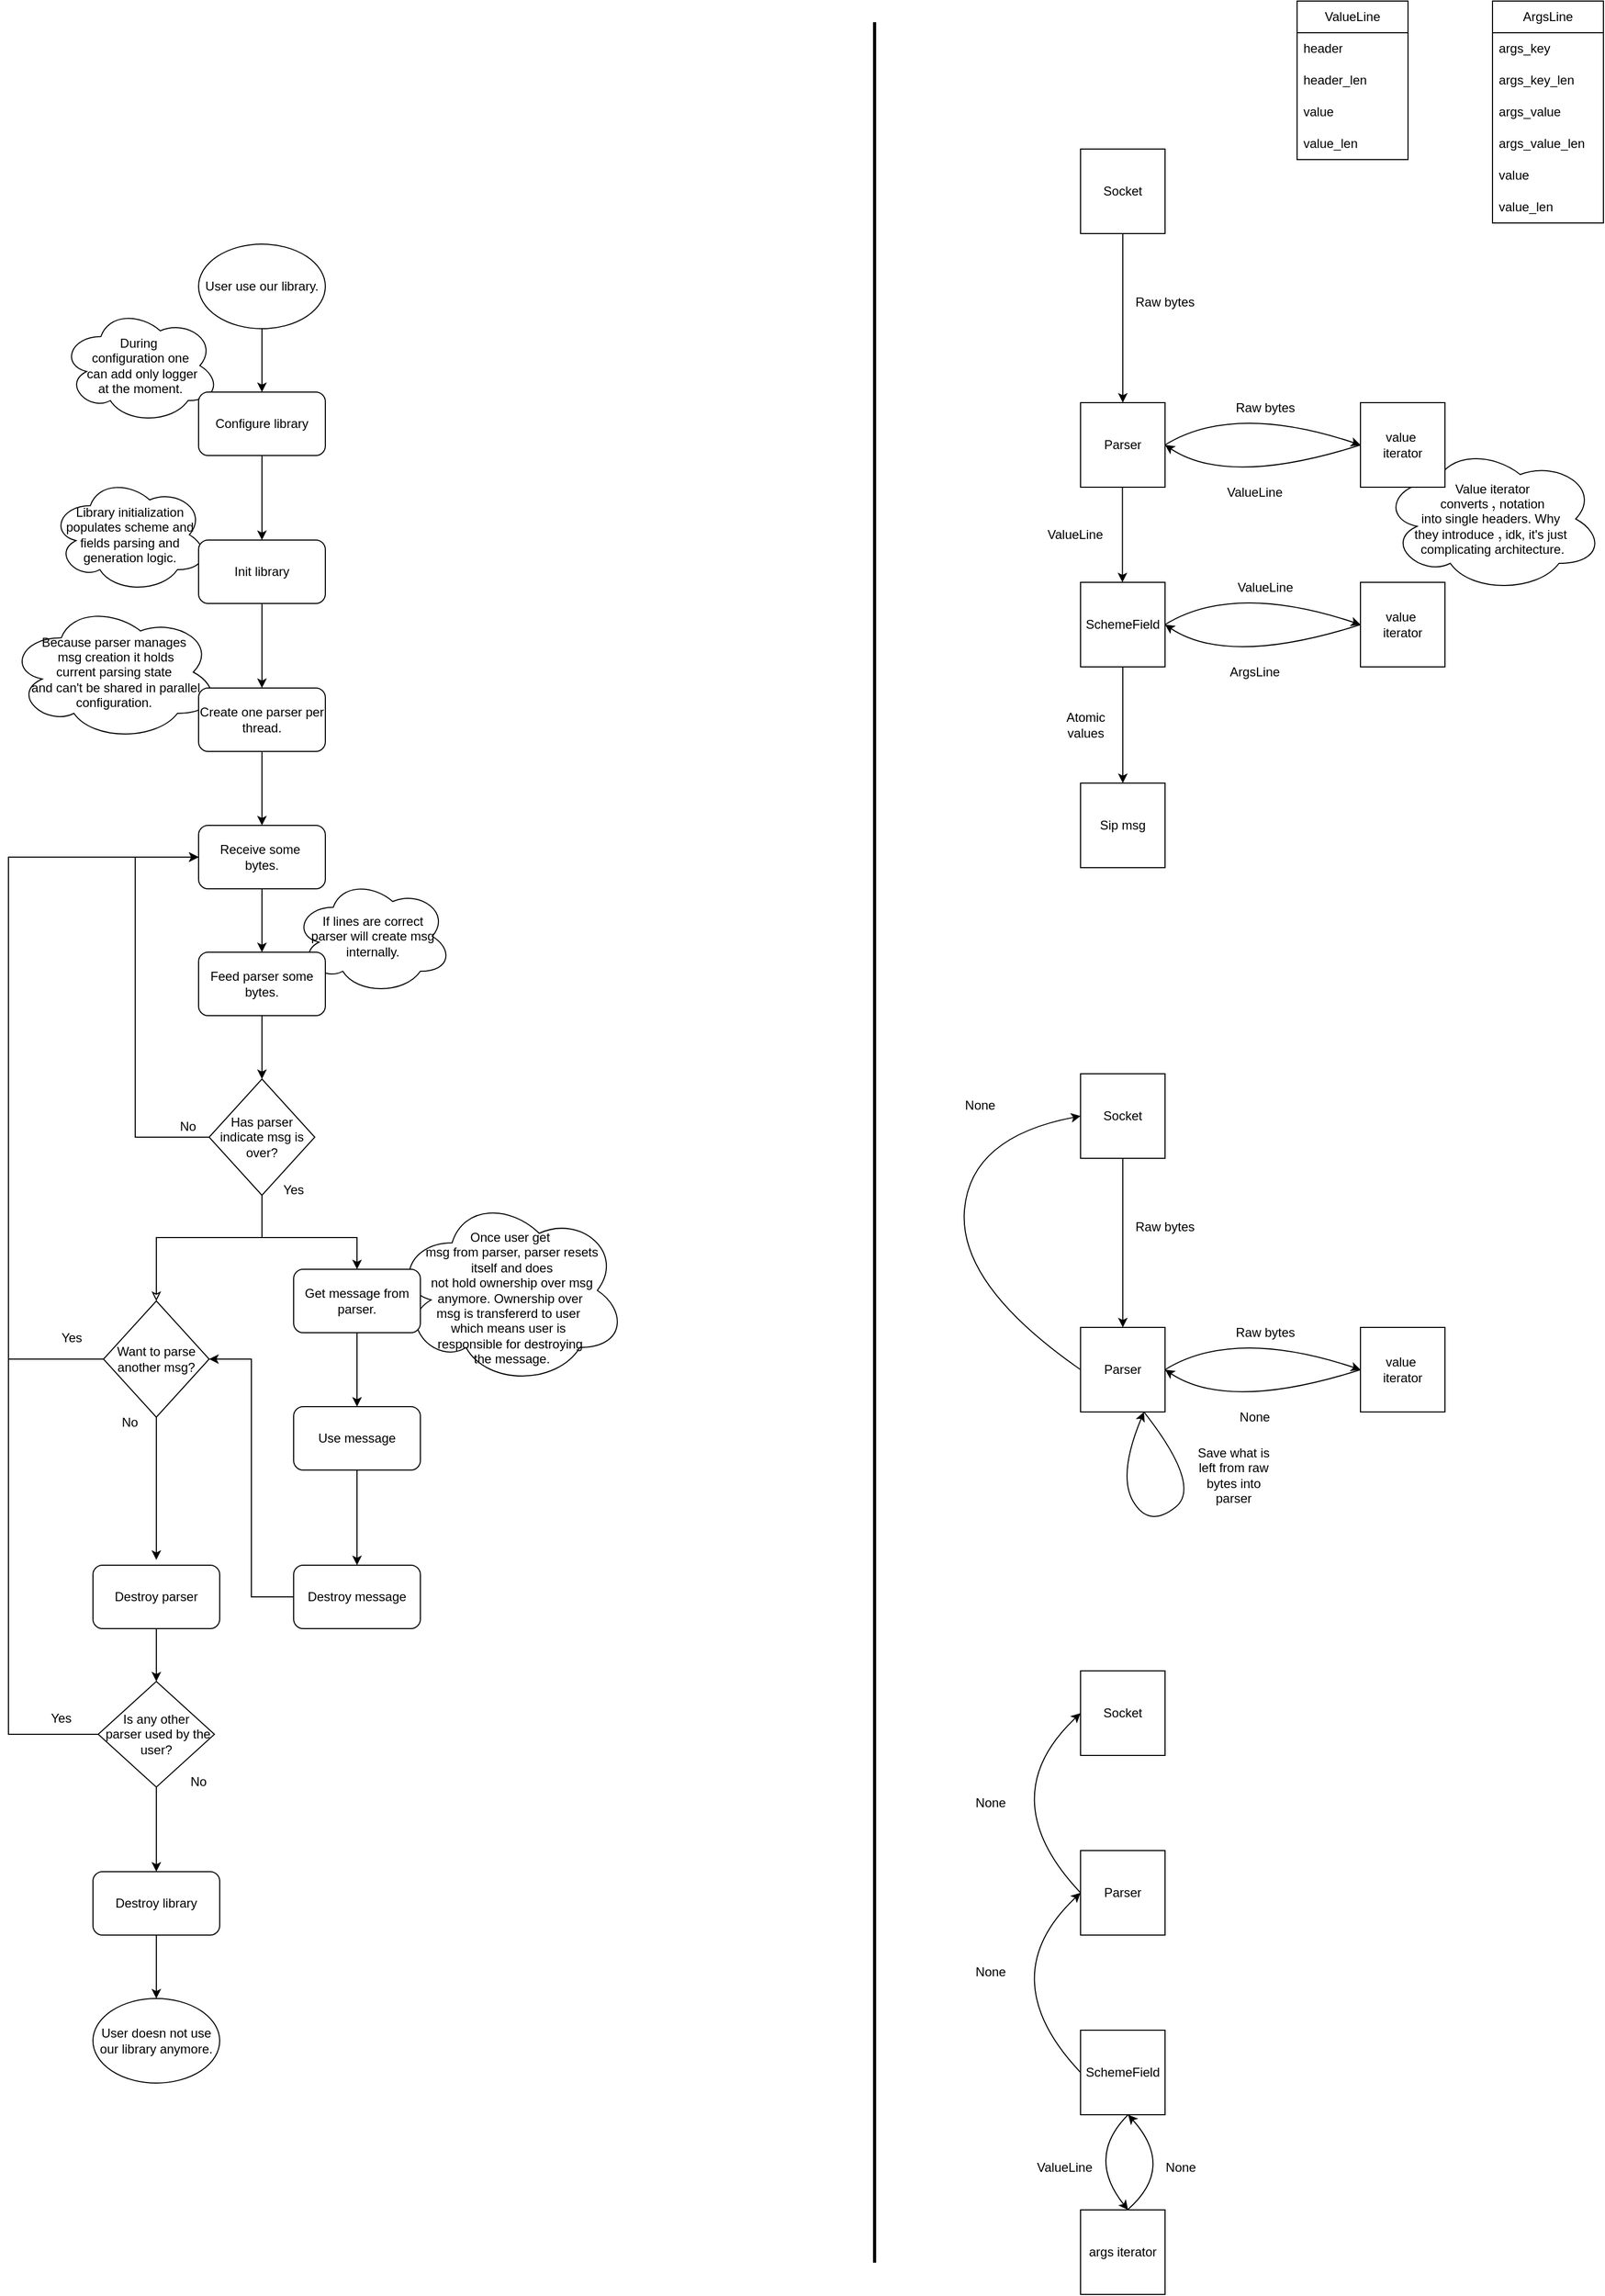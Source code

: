 <mxfile version="27.0.4">
  <diagram name="Parse" id="ZKBCoRI4lpfDGy-4syBj">
    <mxGraphModel dx="2318" dy="1918" grid="1" gridSize="10" guides="1" tooltips="1" connect="1" arrows="1" fold="1" page="1" pageScale="1" pageWidth="850" pageHeight="1100" math="0" shadow="0">
      <root>
        <mxCell id="0" />
        <mxCell id="1" parent="0" />
        <mxCell id="raDAFkKPr205OreLMAkA-1" value="Value iterator&lt;div&gt;&amp;nbsp;converts `,` notation&amp;nbsp;&lt;/div&gt;&lt;div&gt;into single headers. Why&amp;nbsp;&lt;/div&gt;&lt;div&gt;they introduce `,` idk, it&#39;s just&amp;nbsp;&lt;/div&gt;&lt;div&gt;complicating architecture.&lt;/div&gt;" style="ellipse;shape=cloud;whiteSpace=wrap;html=1;" vertex="1" parent="1">
          <mxGeometry x="600" y="440" width="210" height="140" as="geometry" />
        </mxCell>
        <mxCell id="w6QvwMustZXX6lFKVsSo-62" value="&lt;div&gt;&lt;br&gt;&lt;/div&gt;&lt;div&gt;&lt;span style=&quot;background-color: transparent; color: light-dark(rgb(0, 0, 0), rgb(255, 255, 255));&quot;&gt;Once user get&lt;/span&gt;&lt;/div&gt;&lt;div&gt;&lt;span style=&quot;background-color: transparent; color: light-dark(rgb(0, 0, 0), rgb(255, 255, 255));&quot;&gt;&amp;nbsp;msg from parser,&amp;nbsp;&lt;/span&gt;&lt;span style=&quot;background-color: transparent; color: light-dark(rgb(0, 0, 0), rgb(255, 255, 255));&quot;&gt;parser resets&lt;/span&gt;&lt;/div&gt;&lt;div&gt;&lt;span style=&quot;background-color: transparent; color: light-dark(rgb(0, 0, 0), rgb(255, 255, 255));&quot;&gt;&amp;nbsp;itself and does&lt;/span&gt;&lt;/div&gt;&lt;div&gt;&amp;nbsp;not hold ownership over msg&lt;/div&gt;&lt;div&gt;&amp;nbsp;anymore. Ownership over&amp;nbsp;&lt;/div&gt;&lt;div&gt;msg is transfererd to user&amp;nbsp;&lt;/div&gt;&lt;div&gt;which means user is&amp;nbsp;&lt;/div&gt;&lt;div&gt;responsible&amp;nbsp;&lt;span style=&quot;background-color: transparent; color: light-dark(rgb(0, 0, 0), rgb(255, 255, 255));&quot;&gt;for destroying&lt;/span&gt;&lt;/div&gt;&lt;div&gt;&lt;span style=&quot;background-color: transparent; color: light-dark(rgb(0, 0, 0), rgb(255, 255, 255));&quot;&gt;&amp;nbsp;the message.&lt;/span&gt;&lt;/div&gt;" style="ellipse;shape=cloud;whiteSpace=wrap;html=1;" parent="1" vertex="1">
          <mxGeometry x="-335" y="1150" width="220" height="180" as="geometry" />
        </mxCell>
        <mxCell id="w6QvwMustZXX6lFKVsSo-14" value="&lt;div&gt;&lt;br&gt;&lt;/div&gt;Because parser&amp;nbsp;&lt;span style=&quot;background-color: transparent; color: light-dark(rgb(0, 0, 0), rgb(255, 255, 255));&quot;&gt;manages&lt;/span&gt;&lt;div&gt;&lt;span style=&quot;background-color: transparent; color: light-dark(rgb(0, 0, 0), rgb(255, 255, 255));&quot;&gt;&amp;nbsp;msg&amp;nbsp;&lt;/span&gt;&lt;span style=&quot;background-color: transparent; color: light-dark(rgb(0, 0, 0), rgb(255, 255, 255));&quot;&gt;creation it holds&lt;/span&gt;&lt;div&gt;&lt;span style=&quot;background-color: transparent; color: light-dark(rgb(0, 0, 0), rgb(255, 255, 255));&quot;&gt;current parsing state&lt;/span&gt;&lt;/div&gt;&lt;div&gt;&lt;span style=&quot;background-color: transparent; color: light-dark(rgb(0, 0, 0), rgb(255, 255, 255));&quot;&gt;&amp;nbsp;and can&#39;t be shared in parallel&lt;/span&gt;&lt;/div&gt;&lt;div&gt;&lt;span style=&quot;background-color: transparent; color: light-dark(rgb(0, 0, 0), rgb(255, 255, 255));&quot;&gt;configuration.&lt;/span&gt;&lt;/div&gt;&lt;div&gt;&lt;div&gt;&lt;br&gt;&lt;/div&gt;&lt;/div&gt;&lt;/div&gt;" style="ellipse;shape=cloud;whiteSpace=wrap;html=1;" parent="1" vertex="1">
          <mxGeometry x="-700" y="590" width="200" height="130" as="geometry" />
        </mxCell>
        <mxCell id="w6QvwMustZXX6lFKVsSo-7" value="Library initialization populates scheme and fields parsing and generation logic." style="ellipse;shape=cloud;whiteSpace=wrap;html=1;" parent="1" vertex="1">
          <mxGeometry x="-660" y="470" width="150" height="110" as="geometry" />
        </mxCell>
        <mxCell id="w6QvwMustZXX6lFKVsSo-4" value="During&amp;nbsp;&lt;div&gt;configuration one&lt;/div&gt;&lt;div&gt;&amp;nbsp;can add only&lt;span style=&quot;background-color: transparent; color: light-dark(rgb(0, 0, 0), rgb(255, 255, 255));&quot;&gt;&amp;nbsp;logger&lt;/span&gt;&lt;/div&gt;&lt;div&gt;&lt;div&gt;at the moment.&lt;/div&gt;&lt;/div&gt;" style="ellipse;shape=cloud;whiteSpace=wrap;html=1;" parent="1" vertex="1">
          <mxGeometry x="-650" y="310" width="150" height="110" as="geometry" />
        </mxCell>
        <mxCell id="w6QvwMustZXX6lFKVsSo-3" value="" style="edgeStyle=orthogonalEdgeStyle;rounded=0;orthogonalLoop=1;jettySize=auto;html=1;" parent="1" source="w6QvwMustZXX6lFKVsSo-1" target="w6QvwMustZXX6lFKVsSo-2" edge="1">
          <mxGeometry relative="1" as="geometry" />
        </mxCell>
        <mxCell id="w6QvwMustZXX6lFKVsSo-1" value="User use our library." style="ellipse;whiteSpace=wrap;html=1;" parent="1" vertex="1">
          <mxGeometry x="-520" y="250" width="120" height="80" as="geometry" />
        </mxCell>
        <mxCell id="w6QvwMustZXX6lFKVsSo-6" value="" style="edgeStyle=orthogonalEdgeStyle;rounded=0;orthogonalLoop=1;jettySize=auto;html=1;" parent="1" source="w6QvwMustZXX6lFKVsSo-2" target="w6QvwMustZXX6lFKVsSo-5" edge="1">
          <mxGeometry relative="1" as="geometry" />
        </mxCell>
        <mxCell id="w6QvwMustZXX6lFKVsSo-2" value="Configure library" style="rounded=1;whiteSpace=wrap;html=1;" parent="1" vertex="1">
          <mxGeometry x="-520" y="390" width="120" height="60" as="geometry" />
        </mxCell>
        <mxCell id="w6QvwMustZXX6lFKVsSo-13" value="" style="edgeStyle=orthogonalEdgeStyle;rounded=0;orthogonalLoop=1;jettySize=auto;html=1;" parent="1" source="w6QvwMustZXX6lFKVsSo-5" target="w6QvwMustZXX6lFKVsSo-11" edge="1">
          <mxGeometry relative="1" as="geometry" />
        </mxCell>
        <mxCell id="w6QvwMustZXX6lFKVsSo-5" value="Init library" style="rounded=1;whiteSpace=wrap;html=1;" parent="1" vertex="1">
          <mxGeometry x="-520" y="530" width="120" height="60" as="geometry" />
        </mxCell>
        <mxCell id="w6QvwMustZXX6lFKVsSo-26" value="" style="edgeStyle=orthogonalEdgeStyle;rounded=0;orthogonalLoop=1;jettySize=auto;html=1;" parent="1" source="w6QvwMustZXX6lFKVsSo-11" target="w6QvwMustZXX6lFKVsSo-19" edge="1">
          <mxGeometry relative="1" as="geometry" />
        </mxCell>
        <mxCell id="w6QvwMustZXX6lFKVsSo-11" value="Create one parser per thread." style="rounded=1;whiteSpace=wrap;html=1;" parent="1" vertex="1">
          <mxGeometry x="-520" y="670" width="120" height="60" as="geometry" />
        </mxCell>
        <mxCell id="w6QvwMustZXX6lFKVsSo-18" value="If lines are correct&lt;div&gt;parser will create msg internally.&lt;/div&gt;" style="ellipse;shape=cloud;whiteSpace=wrap;html=1;" parent="1" vertex="1">
          <mxGeometry x="-430" y="850" width="150" height="110" as="geometry" />
        </mxCell>
        <mxCell id="w6QvwMustZXX6lFKVsSo-27" value="" style="edgeStyle=orthogonalEdgeStyle;rounded=0;orthogonalLoop=1;jettySize=auto;html=1;" parent="1" source="w6QvwMustZXX6lFKVsSo-19" target="w6QvwMustZXX6lFKVsSo-20" edge="1">
          <mxGeometry relative="1" as="geometry" />
        </mxCell>
        <mxCell id="w6QvwMustZXX6lFKVsSo-19" value="Receive some&amp;nbsp;&lt;div&gt;bytes.&lt;/div&gt;" style="rounded=1;whiteSpace=wrap;html=1;" parent="1" vertex="1">
          <mxGeometry x="-520" y="800" width="120" height="60" as="geometry" />
        </mxCell>
        <mxCell id="w6QvwMustZXX6lFKVsSo-28" value="" style="edgeStyle=orthogonalEdgeStyle;rounded=0;orthogonalLoop=1;jettySize=auto;html=1;" parent="1" source="w6QvwMustZXX6lFKVsSo-20" target="w6QvwMustZXX6lFKVsSo-21" edge="1">
          <mxGeometry relative="1" as="geometry" />
        </mxCell>
        <mxCell id="w6QvwMustZXX6lFKVsSo-20" value="Feed parser some bytes." style="rounded=1;whiteSpace=wrap;html=1;" parent="1" vertex="1">
          <mxGeometry x="-520" y="920" width="120" height="60" as="geometry" />
        </mxCell>
        <mxCell id="w6QvwMustZXX6lFKVsSo-25" value="" style="edgeStyle=orthogonalEdgeStyle;rounded=0;orthogonalLoop=1;jettySize=auto;html=1;entryX=0;entryY=0.5;entryDx=0;entryDy=0;" parent="1" source="w6QvwMustZXX6lFKVsSo-21" target="w6QvwMustZXX6lFKVsSo-19" edge="1">
          <mxGeometry relative="1" as="geometry">
            <mxPoint x="-640" y="1095" as="targetPoint" />
            <Array as="points">
              <mxPoint x="-580" y="1095" />
              <mxPoint x="-580" y="830" />
            </Array>
          </mxGeometry>
        </mxCell>
        <mxCell id="w6QvwMustZXX6lFKVsSo-35" value="" style="edgeStyle=orthogonalEdgeStyle;rounded=0;orthogonalLoop=1;jettySize=auto;html=1;" parent="1" source="w6QvwMustZXX6lFKVsSo-21" target="w6QvwMustZXX6lFKVsSo-34" edge="1">
          <mxGeometry relative="1" as="geometry">
            <Array as="points">
              <mxPoint x="-460" y="1190" />
              <mxPoint x="-370" y="1190" />
            </Array>
          </mxGeometry>
        </mxCell>
        <mxCell id="w6QvwMustZXX6lFKVsSo-21" value="Has parser indicate msg is over?" style="rhombus;whiteSpace=wrap;html=1;" parent="1" vertex="1">
          <mxGeometry x="-510" y="1040" width="100" height="110" as="geometry" />
        </mxCell>
        <mxCell id="w6QvwMustZXX6lFKVsSo-29" value="No" style="text;html=1;align=center;verticalAlign=middle;whiteSpace=wrap;rounded=0;" parent="1" vertex="1">
          <mxGeometry x="-560" y="1070" width="60" height="30" as="geometry" />
        </mxCell>
        <mxCell id="w6QvwMustZXX6lFKVsSo-77" value="" style="edgeStyle=orthogonalEdgeStyle;rounded=0;orthogonalLoop=1;jettySize=auto;html=1;" parent="1" source="w6QvwMustZXX6lFKVsSo-34" target="w6QvwMustZXX6lFKVsSo-43" edge="1">
          <mxGeometry relative="1" as="geometry">
            <mxPoint x="-370" y="1390" as="targetPoint" />
          </mxGeometry>
        </mxCell>
        <mxCell id="w6QvwMustZXX6lFKVsSo-34" value="Get message from parser." style="rounded=1;whiteSpace=wrap;html=1;" parent="1" vertex="1">
          <mxGeometry x="-430" y="1220" width="120" height="60" as="geometry" />
        </mxCell>
        <mxCell id="w6QvwMustZXX6lFKVsSo-36" value="Yes" style="text;html=1;align=center;verticalAlign=middle;whiteSpace=wrap;rounded=0;" parent="1" vertex="1">
          <mxGeometry x="-460" y="1130" width="60" height="30" as="geometry" />
        </mxCell>
        <mxCell id="w6QvwMustZXX6lFKVsSo-47" value="" style="edgeStyle=orthogonalEdgeStyle;rounded=0;orthogonalLoop=1;jettySize=auto;html=1;" parent="1" source="w6QvwMustZXX6lFKVsSo-43" target="w6QvwMustZXX6lFKVsSo-46" edge="1">
          <mxGeometry relative="1" as="geometry" />
        </mxCell>
        <mxCell id="w6QvwMustZXX6lFKVsSo-43" value="Use message" style="rounded=1;whiteSpace=wrap;html=1;" parent="1" vertex="1">
          <mxGeometry x="-430" y="1350" width="120" height="60" as="geometry" />
        </mxCell>
        <mxCell id="w6QvwMustZXX6lFKVsSo-69" value="" style="edgeStyle=orthogonalEdgeStyle;rounded=0;orthogonalLoop=1;jettySize=auto;html=1;entryX=1;entryY=0.5;entryDx=0;entryDy=0;" parent="1" source="w6QvwMustZXX6lFKVsSo-46" target="w6QvwMustZXX6lFKVsSo-57" edge="1">
          <mxGeometry relative="1" as="geometry" />
        </mxCell>
        <mxCell id="w6QvwMustZXX6lFKVsSo-46" value="Destroy message" style="rounded=1;whiteSpace=wrap;html=1;" parent="1" vertex="1">
          <mxGeometry x="-430" y="1500" width="120" height="60" as="geometry" />
        </mxCell>
        <mxCell id="w6QvwMustZXX6lFKVsSo-66" value="" style="edgeStyle=orthogonalEdgeStyle;rounded=0;orthogonalLoop=1;jettySize=auto;html=1;entryX=0;entryY=0.5;entryDx=0;entryDy=0;" parent="1" source="w6QvwMustZXX6lFKVsSo-57" target="w6QvwMustZXX6lFKVsSo-19" edge="1">
          <mxGeometry relative="1" as="geometry">
            <mxPoint x="-755" y="1445" as="targetPoint" />
            <Array as="points">
              <mxPoint x="-700" y="1305" />
              <mxPoint x="-700" y="830" />
            </Array>
          </mxGeometry>
        </mxCell>
        <mxCell id="w6QvwMustZXX6lFKVsSo-71" value="" style="edgeStyle=orthogonalEdgeStyle;rounded=0;orthogonalLoop=1;jettySize=auto;html=1;" parent="1" source="w6QvwMustZXX6lFKVsSo-57" edge="1">
          <mxGeometry relative="1" as="geometry">
            <mxPoint x="-560" y="1495" as="targetPoint" />
          </mxGeometry>
        </mxCell>
        <mxCell id="w6QvwMustZXX6lFKVsSo-79" value="" style="edgeStyle=orthogonalEdgeStyle;rounded=0;orthogonalLoop=1;jettySize=auto;html=1;entryX=0.5;entryY=1;entryDx=0;entryDy=0;startArrow=classic;startFill=0;endArrow=none;" parent="1" source="w6QvwMustZXX6lFKVsSo-57" target="w6QvwMustZXX6lFKVsSo-21" edge="1">
          <mxGeometry relative="1" as="geometry">
            <mxPoint x="-560" y="1115" as="targetPoint" />
            <Array as="points">
              <mxPoint x="-560" y="1190" />
              <mxPoint x="-460" y="1190" />
            </Array>
          </mxGeometry>
        </mxCell>
        <mxCell id="w6QvwMustZXX6lFKVsSo-57" value="Want to parse another msg?" style="rhombus;whiteSpace=wrap;html=1;" parent="1" vertex="1">
          <mxGeometry x="-610" y="1250" width="100" height="110" as="geometry" />
        </mxCell>
        <mxCell id="w6QvwMustZXX6lFKVsSo-67" value="Yes" style="text;html=1;align=center;verticalAlign=middle;whiteSpace=wrap;rounded=0;" parent="1" vertex="1">
          <mxGeometry x="-670" y="1270" width="60" height="30" as="geometry" />
        </mxCell>
        <mxCell id="w6QvwMustZXX6lFKVsSo-72" value="No" style="text;html=1;align=center;verticalAlign=middle;whiteSpace=wrap;rounded=0;" parent="1" vertex="1">
          <mxGeometry x="-615" y="1350" width="60" height="30" as="geometry" />
        </mxCell>
        <mxCell id="w6QvwMustZXX6lFKVsSo-85" value="" style="edgeStyle=orthogonalEdgeStyle;rounded=0;orthogonalLoop=1;jettySize=auto;html=1;" parent="1" source="w6QvwMustZXX6lFKVsSo-74" target="w6QvwMustZXX6lFKVsSo-82" edge="1">
          <mxGeometry relative="1" as="geometry" />
        </mxCell>
        <mxCell id="w6QvwMustZXX6lFKVsSo-74" value="Destroy parser" style="rounded=1;whiteSpace=wrap;html=1;" parent="1" vertex="1">
          <mxGeometry x="-620" y="1500" width="120" height="60" as="geometry" />
        </mxCell>
        <mxCell id="w6QvwMustZXX6lFKVsSo-83" value="" style="edgeStyle=orthogonalEdgeStyle;rounded=0;orthogonalLoop=1;jettySize=auto;html=1;entryX=0;entryY=0.5;entryDx=0;entryDy=0;" parent="1" source="w6QvwMustZXX6lFKVsSo-82" target="w6QvwMustZXX6lFKVsSo-19" edge="1">
          <mxGeometry relative="1" as="geometry">
            <mxPoint x="-690" y="1660" as="targetPoint" />
            <Array as="points">
              <mxPoint x="-700" y="1660" />
              <mxPoint x="-700" y="830" />
            </Array>
          </mxGeometry>
        </mxCell>
        <mxCell id="w6QvwMustZXX6lFKVsSo-87" value="" style="edgeStyle=orthogonalEdgeStyle;rounded=0;orthogonalLoop=1;jettySize=auto;html=1;" parent="1" source="w6QvwMustZXX6lFKVsSo-82" edge="1">
          <mxGeometry relative="1" as="geometry">
            <mxPoint x="-560" y="1790" as="targetPoint" />
          </mxGeometry>
        </mxCell>
        <mxCell id="w6QvwMustZXX6lFKVsSo-82" value="Is any other&lt;div&gt;&amp;nbsp;parser used by the user?&lt;/div&gt;" style="rhombus;whiteSpace=wrap;html=1;" parent="1" vertex="1">
          <mxGeometry x="-615" y="1610" width="110" height="100" as="geometry" />
        </mxCell>
        <mxCell id="w6QvwMustZXX6lFKVsSo-84" value="Yes" style="text;html=1;align=center;verticalAlign=middle;whiteSpace=wrap;rounded=0;" parent="1" vertex="1">
          <mxGeometry x="-680" y="1630" width="60" height="30" as="geometry" />
        </mxCell>
        <mxCell id="w6QvwMustZXX6lFKVsSo-88" value="No" style="text;html=1;align=center;verticalAlign=middle;whiteSpace=wrap;rounded=0;" parent="1" vertex="1">
          <mxGeometry x="-550" y="1690" width="60" height="30" as="geometry" />
        </mxCell>
        <mxCell id="w6QvwMustZXX6lFKVsSo-91" value="" style="edgeStyle=orthogonalEdgeStyle;rounded=0;orthogonalLoop=1;jettySize=auto;html=1;" parent="1" source="w6QvwMustZXX6lFKVsSo-89" target="w6QvwMustZXX6lFKVsSo-90" edge="1">
          <mxGeometry relative="1" as="geometry" />
        </mxCell>
        <mxCell id="w6QvwMustZXX6lFKVsSo-89" value="Destroy library" style="rounded=1;whiteSpace=wrap;html=1;" parent="1" vertex="1">
          <mxGeometry x="-620" y="1790" width="120" height="60" as="geometry" />
        </mxCell>
        <mxCell id="w6QvwMustZXX6lFKVsSo-90" value="User doesn not use our library anymore." style="ellipse;whiteSpace=wrap;html=1;" parent="1" vertex="1">
          <mxGeometry x="-620" y="1910" width="120" height="80" as="geometry" />
        </mxCell>
        <mxCell id="ZkheOrI6pRWmsH4isbMg-12" value="" style="endArrow=none;html=1;rounded=0;strokeWidth=3;" parent="1" edge="1">
          <mxGeometry width="50" height="50" relative="1" as="geometry">
            <mxPoint x="120" y="2160" as="sourcePoint" />
            <mxPoint x="120" y="40" as="targetPoint" />
          </mxGeometry>
        </mxCell>
        <mxCell id="ZkheOrI6pRWmsH4isbMg-13" value="Socket" style="whiteSpace=wrap;html=1;aspect=fixed;" parent="1" vertex="1">
          <mxGeometry x="315" y="160" width="80" height="80" as="geometry" />
        </mxCell>
        <mxCell id="ZkheOrI6pRWmsH4isbMg-15" value="Parser" style="whiteSpace=wrap;html=1;aspect=fixed;" parent="1" vertex="1">
          <mxGeometry x="315" y="400" width="80" height="80" as="geometry" />
        </mxCell>
        <mxCell id="ZkheOrI6pRWmsH4isbMg-16" value="" style="endArrow=classic;html=1;rounded=0;entryX=0.5;entryY=0;entryDx=0;entryDy=0;" parent="1" target="ZkheOrI6pRWmsH4isbMg-15" edge="1">
          <mxGeometry width="50" height="50" relative="1" as="geometry">
            <mxPoint x="355" y="240" as="sourcePoint" />
            <mxPoint x="405" y="180" as="targetPoint" />
          </mxGeometry>
        </mxCell>
        <mxCell id="ZkheOrI6pRWmsH4isbMg-17" value="Raw bytes" style="text;html=1;align=center;verticalAlign=middle;whiteSpace=wrap;rounded=0;" parent="1" vertex="1">
          <mxGeometry x="365" y="290" width="60" height="30" as="geometry" />
        </mxCell>
        <mxCell id="ZkheOrI6pRWmsH4isbMg-20" value="value&amp;nbsp;&lt;div&gt;iterator&lt;/div&gt;" style="whiteSpace=wrap;html=1;aspect=fixed;" parent="1" vertex="1">
          <mxGeometry x="580" y="400" width="80" height="80" as="geometry" />
        </mxCell>
        <mxCell id="ZkheOrI6pRWmsH4isbMg-23" value="" style="endArrow=classic;html=1;rounded=0;exitX=1;exitY=0.5;exitDx=0;exitDy=0;entryX=0;entryY=0.5;entryDx=0;entryDy=0;curved=1;" parent="1" source="ZkheOrI6pRWmsH4isbMg-15" target="ZkheOrI6pRWmsH4isbMg-20" edge="1">
          <mxGeometry width="50" height="50" relative="1" as="geometry">
            <mxPoint x="430" y="440" as="sourcePoint" />
            <mxPoint x="480" y="390" as="targetPoint" />
            <Array as="points">
              <mxPoint x="460" y="400" />
            </Array>
          </mxGeometry>
        </mxCell>
        <mxCell id="ZkheOrI6pRWmsH4isbMg-24" value="" style="endArrow=classic;html=1;rounded=0;exitX=0;exitY=0.5;exitDx=0;exitDy=0;entryX=0;entryY=0.5;entryDx=0;entryDy=0;curved=1;" parent="1" source="ZkheOrI6pRWmsH4isbMg-20" edge="1">
          <mxGeometry width="50" height="50" relative="1" as="geometry">
            <mxPoint x="520" y="440" as="sourcePoint" />
            <mxPoint x="395" y="440" as="targetPoint" />
            <Array as="points">
              <mxPoint x="455" y="480" />
            </Array>
          </mxGeometry>
        </mxCell>
        <mxCell id="ZkheOrI6pRWmsH4isbMg-25" value="Raw bytes" style="text;html=1;align=center;verticalAlign=middle;whiteSpace=wrap;rounded=0;" parent="1" vertex="1">
          <mxGeometry x="460" y="390" width="60" height="30" as="geometry" />
        </mxCell>
        <mxCell id="ZkheOrI6pRWmsH4isbMg-26" value="ValueLine" style="swimlane;fontStyle=0;childLayout=stackLayout;horizontal=1;startSize=30;horizontalStack=0;resizeParent=1;resizeParentMax=0;resizeLast=0;collapsible=1;marginBottom=0;whiteSpace=wrap;html=1;" parent="1" vertex="1">
          <mxGeometry x="520" y="20" width="105" height="150" as="geometry" />
        </mxCell>
        <mxCell id="ZkheOrI6pRWmsH4isbMg-27" value="header" style="text;strokeColor=none;fillColor=none;align=left;verticalAlign=middle;spacingLeft=4;spacingRight=4;overflow=hidden;points=[[0,0.5],[1,0.5]];portConstraint=eastwest;rotatable=0;whiteSpace=wrap;html=1;" parent="ZkheOrI6pRWmsH4isbMg-26" vertex="1">
          <mxGeometry y="30" width="105" height="30" as="geometry" />
        </mxCell>
        <mxCell id="ZkheOrI6pRWmsH4isbMg-28" value="header_len" style="text;strokeColor=none;fillColor=none;align=left;verticalAlign=middle;spacingLeft=4;spacingRight=4;overflow=hidden;points=[[0,0.5],[1,0.5]];portConstraint=eastwest;rotatable=0;whiteSpace=wrap;html=1;" parent="ZkheOrI6pRWmsH4isbMg-26" vertex="1">
          <mxGeometry y="60" width="105" height="30" as="geometry" />
        </mxCell>
        <mxCell id="ZkheOrI6pRWmsH4isbMg-29" value="value" style="text;strokeColor=none;fillColor=none;align=left;verticalAlign=middle;spacingLeft=4;spacingRight=4;overflow=hidden;points=[[0,0.5],[1,0.5]];portConstraint=eastwest;rotatable=0;whiteSpace=wrap;html=1;" parent="ZkheOrI6pRWmsH4isbMg-26" vertex="1">
          <mxGeometry y="90" width="105" height="30" as="geometry" />
        </mxCell>
        <mxCell id="ZkheOrI6pRWmsH4isbMg-30" value="value_len" style="text;strokeColor=none;fillColor=none;align=left;verticalAlign=middle;spacingLeft=4;spacingRight=4;overflow=hidden;points=[[0,0.5],[1,0.5]];portConstraint=eastwest;rotatable=0;whiteSpace=wrap;html=1;" parent="ZkheOrI6pRWmsH4isbMg-26" vertex="1">
          <mxGeometry y="120" width="105" height="30" as="geometry" />
        </mxCell>
        <mxCell id="ZkheOrI6pRWmsH4isbMg-32" value="" style="endArrow=classic;html=1;rounded=0;" parent="1" edge="1">
          <mxGeometry width="50" height="50" relative="1" as="geometry">
            <mxPoint x="354.66" y="480" as="sourcePoint" />
            <mxPoint x="354.66" y="570" as="targetPoint" />
          </mxGeometry>
        </mxCell>
        <mxCell id="ZkheOrI6pRWmsH4isbMg-33" value="ValueLine" style="text;html=1;align=center;verticalAlign=middle;whiteSpace=wrap;rounded=0;" parent="1" vertex="1">
          <mxGeometry x="280" y="510" width="60" height="30" as="geometry" />
        </mxCell>
        <mxCell id="ZkheOrI6pRWmsH4isbMg-34" value="ValueLine" style="text;html=1;align=center;verticalAlign=middle;whiteSpace=wrap;rounded=0;" parent="1" vertex="1">
          <mxGeometry x="450" y="470" width="60" height="30" as="geometry" />
        </mxCell>
        <mxCell id="raDAFkKPr205OreLMAkA-44" value="" style="edgeStyle=orthogonalEdgeStyle;rounded=0;orthogonalLoop=1;jettySize=auto;html=1;" edge="1" parent="1" source="ZkheOrI6pRWmsH4isbMg-35" target="raDAFkKPr205OreLMAkA-10">
          <mxGeometry relative="1" as="geometry" />
        </mxCell>
        <mxCell id="ZkheOrI6pRWmsH4isbMg-35" value="SchemeField" style="whiteSpace=wrap;html=1;aspect=fixed;" parent="1" vertex="1">
          <mxGeometry x="315" y="570" width="80" height="80" as="geometry" />
        </mxCell>
        <mxCell id="ZkheOrI6pRWmsH4isbMg-44" value="Socket" style="whiteSpace=wrap;html=1;aspect=fixed;" parent="1" vertex="1">
          <mxGeometry x="315" y="1035" width="80" height="80" as="geometry" />
        </mxCell>
        <mxCell id="ZkheOrI6pRWmsH4isbMg-45" value="Parser" style="whiteSpace=wrap;html=1;aspect=fixed;" parent="1" vertex="1">
          <mxGeometry x="315" y="1275" width="80" height="80" as="geometry" />
        </mxCell>
        <mxCell id="ZkheOrI6pRWmsH4isbMg-46" value="" style="endArrow=classic;html=1;rounded=0;entryX=0.5;entryY=0;entryDx=0;entryDy=0;" parent="1" target="ZkheOrI6pRWmsH4isbMg-45" edge="1">
          <mxGeometry width="50" height="50" relative="1" as="geometry">
            <mxPoint x="355" y="1115" as="sourcePoint" />
            <mxPoint x="405" y="1055" as="targetPoint" />
          </mxGeometry>
        </mxCell>
        <mxCell id="ZkheOrI6pRWmsH4isbMg-47" value="Raw bytes" style="text;html=1;align=center;verticalAlign=middle;whiteSpace=wrap;rounded=0;" parent="1" vertex="1">
          <mxGeometry x="365" y="1165" width="60" height="30" as="geometry" />
        </mxCell>
        <mxCell id="ZkheOrI6pRWmsH4isbMg-48" value="value&amp;nbsp;&lt;div&gt;iterator&lt;/div&gt;" style="whiteSpace=wrap;html=1;aspect=fixed;" parent="1" vertex="1">
          <mxGeometry x="580" y="1275" width="80" height="80" as="geometry" />
        </mxCell>
        <mxCell id="ZkheOrI6pRWmsH4isbMg-49" value="" style="endArrow=classic;html=1;rounded=0;exitX=1;exitY=0.5;exitDx=0;exitDy=0;entryX=0;entryY=0.5;entryDx=0;entryDy=0;curved=1;" parent="1" source="ZkheOrI6pRWmsH4isbMg-45" target="ZkheOrI6pRWmsH4isbMg-48" edge="1">
          <mxGeometry width="50" height="50" relative="1" as="geometry">
            <mxPoint x="430" y="1315" as="sourcePoint" />
            <mxPoint x="480" y="1265" as="targetPoint" />
            <Array as="points">
              <mxPoint x="460" y="1275" />
            </Array>
          </mxGeometry>
        </mxCell>
        <mxCell id="ZkheOrI6pRWmsH4isbMg-50" value="" style="endArrow=classic;html=1;rounded=0;exitX=0;exitY=0.5;exitDx=0;exitDy=0;entryX=0;entryY=0.5;entryDx=0;entryDy=0;curved=1;" parent="1" source="ZkheOrI6pRWmsH4isbMg-48" edge="1">
          <mxGeometry width="50" height="50" relative="1" as="geometry">
            <mxPoint x="520" y="1315" as="sourcePoint" />
            <mxPoint x="395" y="1315" as="targetPoint" />
            <Array as="points">
              <mxPoint x="455" y="1355" />
            </Array>
          </mxGeometry>
        </mxCell>
        <mxCell id="ZkheOrI6pRWmsH4isbMg-51" value="Raw bytes" style="text;html=1;align=center;verticalAlign=middle;whiteSpace=wrap;rounded=0;" parent="1" vertex="1">
          <mxGeometry x="460" y="1265" width="60" height="30" as="geometry" />
        </mxCell>
        <mxCell id="ZkheOrI6pRWmsH4isbMg-52" value="" style="endArrow=classic;html=1;rounded=0;exitX=0.75;exitY=1;exitDx=0;exitDy=0;entryX=0.75;entryY=1;entryDx=0;entryDy=0;curved=1;" parent="1" source="ZkheOrI6pRWmsH4isbMg-45" target="ZkheOrI6pRWmsH4isbMg-45" edge="1">
          <mxGeometry width="50" height="50" relative="1" as="geometry">
            <mxPoint x="360" y="1355" as="sourcePoint" />
            <mxPoint x="360" y="1445" as="targetPoint" />
            <Array as="points">
              <mxPoint x="430" y="1425" />
              <mxPoint x="380" y="1465" />
              <mxPoint x="350" y="1415" />
            </Array>
          </mxGeometry>
        </mxCell>
        <mxCell id="ZkheOrI6pRWmsH4isbMg-54" value="None" style="text;html=1;align=center;verticalAlign=middle;whiteSpace=wrap;rounded=0;" parent="1" vertex="1">
          <mxGeometry x="450" y="1345" width="60" height="30" as="geometry" />
        </mxCell>
        <mxCell id="ZkheOrI6pRWmsH4isbMg-61" value="Save what is left from raw bytes into parser" style="text;html=1;align=center;verticalAlign=middle;whiteSpace=wrap;rounded=0;" parent="1" vertex="1">
          <mxGeometry x="420" y="1395" width="80" height="40" as="geometry" />
        </mxCell>
        <mxCell id="ZkheOrI6pRWmsH4isbMg-62" value="" style="endArrow=classic;html=1;rounded=0;entryX=0;entryY=0.5;entryDx=0;entryDy=0;exitX=0;exitY=0.5;exitDx=0;exitDy=0;curved=1;" parent="1" source="ZkheOrI6pRWmsH4isbMg-45" target="ZkheOrI6pRWmsH4isbMg-44" edge="1">
          <mxGeometry width="50" height="50" relative="1" as="geometry">
            <mxPoint x="310" y="1315" as="sourcePoint" />
            <mxPoint x="360" y="1265" as="targetPoint" />
            <Array as="points">
              <mxPoint x="200" y="1235" />
              <mxPoint x="210" y="1095" />
            </Array>
          </mxGeometry>
        </mxCell>
        <mxCell id="raDAFkKPr205OreLMAkA-10" value="Sip msg" style="whiteSpace=wrap;html=1;aspect=fixed;" vertex="1" parent="1">
          <mxGeometry x="315" y="760" width="80" height="80" as="geometry" />
        </mxCell>
        <mxCell id="raDAFkKPr205OreLMAkA-13" value="Atomic values" style="text;html=1;align=center;verticalAlign=middle;whiteSpace=wrap;rounded=0;" vertex="1" parent="1">
          <mxGeometry x="290" y="690" width="60" height="30" as="geometry" />
        </mxCell>
        <mxCell id="raDAFkKPr205OreLMAkA-14" value="ArgsLine" style="swimlane;fontStyle=0;childLayout=stackLayout;horizontal=1;startSize=30;horizontalStack=0;resizeParent=1;resizeParentMax=0;resizeLast=0;collapsible=1;marginBottom=0;whiteSpace=wrap;html=1;" vertex="1" parent="1">
          <mxGeometry x="705" y="20" width="105" height="210" as="geometry" />
        </mxCell>
        <mxCell id="raDAFkKPr205OreLMAkA-15" value="args_key" style="text;strokeColor=none;fillColor=none;align=left;verticalAlign=middle;spacingLeft=4;spacingRight=4;overflow=hidden;points=[[0,0.5],[1,0.5]];portConstraint=eastwest;rotatable=0;whiteSpace=wrap;html=1;" vertex="1" parent="raDAFkKPr205OreLMAkA-14">
          <mxGeometry y="30" width="105" height="30" as="geometry" />
        </mxCell>
        <mxCell id="raDAFkKPr205OreLMAkA-16" value="args_key_len" style="text;strokeColor=none;fillColor=none;align=left;verticalAlign=middle;spacingLeft=4;spacingRight=4;overflow=hidden;points=[[0,0.5],[1,0.5]];portConstraint=eastwest;rotatable=0;whiteSpace=wrap;html=1;" vertex="1" parent="raDAFkKPr205OreLMAkA-14">
          <mxGeometry y="60" width="105" height="30" as="geometry" />
        </mxCell>
        <mxCell id="raDAFkKPr205OreLMAkA-17" value="args_value" style="text;strokeColor=none;fillColor=none;align=left;verticalAlign=middle;spacingLeft=4;spacingRight=4;overflow=hidden;points=[[0,0.5],[1,0.5]];portConstraint=eastwest;rotatable=0;whiteSpace=wrap;html=1;" vertex="1" parent="raDAFkKPr205OreLMAkA-14">
          <mxGeometry y="90" width="105" height="30" as="geometry" />
        </mxCell>
        <mxCell id="raDAFkKPr205OreLMAkA-18" value="args_value_len" style="text;strokeColor=none;fillColor=none;align=left;verticalAlign=middle;spacingLeft=4;spacingRight=4;overflow=hidden;points=[[0,0.5],[1,0.5]];portConstraint=eastwest;rotatable=0;whiteSpace=wrap;html=1;" vertex="1" parent="raDAFkKPr205OreLMAkA-14">
          <mxGeometry y="120" width="105" height="30" as="geometry" />
        </mxCell>
        <mxCell id="raDAFkKPr205OreLMAkA-50" value="value" style="text;strokeColor=none;fillColor=none;align=left;verticalAlign=middle;spacingLeft=4;spacingRight=4;overflow=hidden;points=[[0,0.5],[1,0.5]];portConstraint=eastwest;rotatable=0;whiteSpace=wrap;html=1;" vertex="1" parent="raDAFkKPr205OreLMAkA-14">
          <mxGeometry y="150" width="105" height="30" as="geometry" />
        </mxCell>
        <mxCell id="raDAFkKPr205OreLMAkA-51" value="value_len" style="text;strokeColor=none;fillColor=none;align=left;verticalAlign=middle;spacingLeft=4;spacingRight=4;overflow=hidden;points=[[0,0.5],[1,0.5]];portConstraint=eastwest;rotatable=0;whiteSpace=wrap;html=1;" vertex="1" parent="raDAFkKPr205OreLMAkA-14">
          <mxGeometry y="180" width="105" height="30" as="geometry" />
        </mxCell>
        <mxCell id="raDAFkKPr205OreLMAkA-20" value="SchemeField" style="whiteSpace=wrap;html=1;aspect=fixed;" vertex="1" parent="1">
          <mxGeometry x="315" y="1940" width="80" height="80" as="geometry" />
        </mxCell>
        <mxCell id="raDAFkKPr205OreLMAkA-21" value="" style="endArrow=classic;html=1;rounded=0;curved=1;" edge="1" parent="1">
          <mxGeometry width="50" height="50" relative="1" as="geometry">
            <mxPoint x="360" y="2020" as="sourcePoint" />
            <mxPoint x="360" y="2110" as="targetPoint" />
            <Array as="points">
              <mxPoint x="320" y="2060" />
            </Array>
          </mxGeometry>
        </mxCell>
        <mxCell id="raDAFkKPr205OreLMAkA-22" value="args iterator" style="whiteSpace=wrap;html=1;aspect=fixed;" vertex="1" parent="1">
          <mxGeometry x="315" y="2110" width="80" height="80" as="geometry" />
        </mxCell>
        <mxCell id="raDAFkKPr205OreLMAkA-24" value="" style="endArrow=classic;html=1;rounded=0;exitX=0.561;exitY=-0.005;exitDx=0;exitDy=0;exitPerimeter=0;curved=1;" edge="1" parent="1" source="raDAFkKPr205OreLMAkA-22">
          <mxGeometry width="50" height="50" relative="1" as="geometry">
            <mxPoint x="365" y="2110" as="sourcePoint" />
            <mxPoint x="360" y="2020" as="targetPoint" />
            <Array as="points">
              <mxPoint x="405" y="2070" />
            </Array>
          </mxGeometry>
        </mxCell>
        <mxCell id="raDAFkKPr205OreLMAkA-25" value="ValueLine" style="text;html=1;align=center;verticalAlign=middle;whiteSpace=wrap;rounded=0;" vertex="1" parent="1">
          <mxGeometry x="270" y="2055" width="60" height="30" as="geometry" />
        </mxCell>
        <mxCell id="raDAFkKPr205OreLMAkA-28" value="None" style="text;html=1;align=center;verticalAlign=middle;whiteSpace=wrap;rounded=0;" vertex="1" parent="1">
          <mxGeometry x="380" y="2055" width="60" height="30" as="geometry" />
        </mxCell>
        <mxCell id="raDAFkKPr205OreLMAkA-29" value="Parser" style="whiteSpace=wrap;html=1;aspect=fixed;" vertex="1" parent="1">
          <mxGeometry x="315" y="1770" width="80" height="80" as="geometry" />
        </mxCell>
        <mxCell id="raDAFkKPr205OreLMAkA-31" value="" style="endArrow=classic;html=1;rounded=0;exitX=0;exitY=0.5;exitDx=0;exitDy=0;entryX=0;entryY=0.5;entryDx=0;entryDy=0;curved=1;" edge="1" parent="1" source="raDAFkKPr205OreLMAkA-20" target="raDAFkKPr205OreLMAkA-29">
          <mxGeometry width="50" height="50" relative="1" as="geometry">
            <mxPoint x="200" y="1860" as="sourcePoint" />
            <mxPoint x="250" y="1810" as="targetPoint" />
            <Array as="points">
              <mxPoint x="230" y="1890" />
            </Array>
          </mxGeometry>
        </mxCell>
        <mxCell id="raDAFkKPr205OreLMAkA-33" value="Socket" style="whiteSpace=wrap;html=1;aspect=fixed;" vertex="1" parent="1">
          <mxGeometry x="315" y="1600" width="80" height="80" as="geometry" />
        </mxCell>
        <mxCell id="raDAFkKPr205OreLMAkA-35" value="" style="endArrow=classic;html=1;rounded=0;exitX=0;exitY=0.5;exitDx=0;exitDy=0;entryX=0;entryY=0.5;entryDx=0;entryDy=0;curved=1;" edge="1" parent="1">
          <mxGeometry width="50" height="50" relative="1" as="geometry">
            <mxPoint x="315" y="1810" as="sourcePoint" />
            <mxPoint x="315" y="1640" as="targetPoint" />
            <Array as="points">
              <mxPoint x="230" y="1720" />
            </Array>
          </mxGeometry>
        </mxCell>
        <mxCell id="raDAFkKPr205OreLMAkA-36" value="None" style="text;html=1;align=center;verticalAlign=middle;whiteSpace=wrap;rounded=0;" vertex="1" parent="1">
          <mxGeometry x="200" y="1870" width="60" height="30" as="geometry" />
        </mxCell>
        <mxCell id="raDAFkKPr205OreLMAkA-37" value="None" style="text;html=1;align=center;verticalAlign=middle;whiteSpace=wrap;rounded=0;" vertex="1" parent="1">
          <mxGeometry x="200" y="1710" width="60" height="30" as="geometry" />
        </mxCell>
        <mxCell id="raDAFkKPr205OreLMAkA-38" value="None" style="text;html=1;align=center;verticalAlign=middle;whiteSpace=wrap;rounded=0;" vertex="1" parent="1">
          <mxGeometry x="190" y="1050" width="60" height="30" as="geometry" />
        </mxCell>
        <mxCell id="raDAFkKPr205OreLMAkA-39" value="value&amp;nbsp;&lt;div&gt;iterator&lt;/div&gt;" style="whiteSpace=wrap;html=1;aspect=fixed;" vertex="1" parent="1">
          <mxGeometry x="580" y="570" width="80" height="80" as="geometry" />
        </mxCell>
        <mxCell id="raDAFkKPr205OreLMAkA-40" value="" style="endArrow=classic;html=1;rounded=0;exitX=1;exitY=0.5;exitDx=0;exitDy=0;entryX=0;entryY=0.5;entryDx=0;entryDy=0;curved=1;" edge="1" parent="1" target="raDAFkKPr205OreLMAkA-39">
          <mxGeometry width="50" height="50" relative="1" as="geometry">
            <mxPoint x="395" y="610" as="sourcePoint" />
            <mxPoint x="480" y="560" as="targetPoint" />
            <Array as="points">
              <mxPoint x="460" y="570" />
            </Array>
          </mxGeometry>
        </mxCell>
        <mxCell id="raDAFkKPr205OreLMAkA-41" value="" style="endArrow=classic;html=1;rounded=0;exitX=0;exitY=0.5;exitDx=0;exitDy=0;entryX=0;entryY=0.5;entryDx=0;entryDy=0;curved=1;" edge="1" parent="1" source="raDAFkKPr205OreLMAkA-39">
          <mxGeometry width="50" height="50" relative="1" as="geometry">
            <mxPoint x="520" y="610" as="sourcePoint" />
            <mxPoint x="395" y="610" as="targetPoint" />
            <Array as="points">
              <mxPoint x="455" y="650" />
            </Array>
          </mxGeometry>
        </mxCell>
        <mxCell id="raDAFkKPr205OreLMAkA-42" value="ValueLine" style="text;html=1;align=center;verticalAlign=middle;whiteSpace=wrap;rounded=0;" vertex="1" parent="1">
          <mxGeometry x="460" y="560" width="60" height="30" as="geometry" />
        </mxCell>
        <mxCell id="raDAFkKPr205OreLMAkA-43" value="ArgsLine" style="text;html=1;align=center;verticalAlign=middle;whiteSpace=wrap;rounded=0;" vertex="1" parent="1">
          <mxGeometry x="450" y="640" width="60" height="30" as="geometry" />
        </mxCell>
      </root>
    </mxGraphModel>
  </diagram>
</mxfile>
